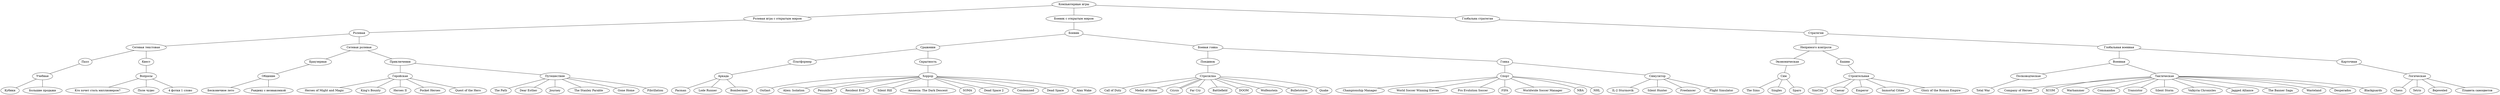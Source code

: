graph game_map {
    //node [shape=circle];
    //нулевой уровень
    //game [label="Компьютерные игры"];

    // первый уровень
    "Компьютерные игры";

    // второй уровень
    "Ролевая игра с открытым миром";
    "Боевик с открытым миром";
    "Глобальна стратегия";

    // третий уровень, ролева игра с открытым миром
    "Ролевая";
    
    // третий уровень, боевик с открытым миром
    "Боевик";
    
    // третий уровень,глобальна стратегия
    "Стратегия";
    
    
    // четвертый уровень, ролевая
    "Сетевая текстовая";
    "Сетевая ролевая";
    
    // четвертый уровень, боевик
    "Сражения";
    "Боевая гонка";
    
    // четвертый уровень, стратегия
    "Непрямого контроля";
    "Глобальная военная";
    
    
    // пятный уровень, сетевая текстовая
    "Пазл";
    "Квест";
    
    // пятный уровень, сетевая ролевая
    "Браузерная";
    "Приключения";
    
    // пятный уровень, сражения
    "Платформер";
    "Скрытность";
    
    // пятный уровень, боевая гонка
    "Поединок";
    "Гонка";
    
    // пятный уровень, непрямого контроля
    "Экономическая";
    "Башни";
    
    // пятный уровень, глобальная военная
    "Военная";
    "Карточная";
    
    
    // шестой уровень, пазл
    "Учебная";
    
    // шестой уровень, квест
    "Вопросы";
    
    // шестой уровень, браузернаяя
    "Общение";
    
    // шестой уровень, приключения
    "Геройская";
    "Путешествия";
    
    // шестой уровень, платформер
    "Аркада";
    
    // шестой уровень, скрытность
    "Хоррор";
    
    // шестой уровень, поединок
    "Стрелялка";
    
    // шестой уровень, гонка
    "Спорт";
    "Симулятор";
    
    // шестой уровень, экономическая
    "Сим";
    
    // шестой уровень, башни
    "Строительная";
    
    // шестой уровень, военная
    "Полководческая";
    "Тактическая";
    
    // шестой уровень, карточная
    "Логическая";
    
    
    // седьмой уровень, учебная
    "Кубики";
    "Большие продажи";
    
    // седьмой уровень, вопросы
    "Кто хочет стать миллионером?";
    "Поле чудес";
    "4 фотки 1 слово";
    
    // седьмой уровень, общение
    "Бесконечное лето";
    "Рандеву с незнакомкой";
    
    // седьмой уровень, геройская
    "Heroes of Might and Magic";
    "King's Bounty";
    "Heroes II";
    "Pocket Heroes";
    "Quest of the Hero";
    
    // седьмой уровень, путешествия
    "The Path";
    "Dear Esther";
    "Journey";
    "The Stanley Parable";
    "Gone Home";
    "Fibrillation";
    
    // седьмой уровень, аркада
    "Pacman";
    "Lode Runner";
    "Bomberman";
    
    // седьмой уровень, хоррор
    "Outlast";
    "Alien: Isolation";
    "Penumbra";
    "Resident Evil";
    "Silent Hill";
    "Amnesia: The Dark Descent";
    "SOMA";
    "Dead Space 2";
    "Condemned";
    "Dead Space";
    "Alan Wake";
    
    // седьмой уровень, стрелялка
    "Call of Duty";
    "Medal of Honor";
    "Crysis";
    "Far Cry";
    "Battlefield";
    "Crysis";
    "DOOM";
    "Wolfenstein";
    "Bulletstorm";
    "Quake";
    
    // седьмой уровень, спорт
    "Championship Manager";
    "World Soccer Winning Eleven";
    "Pro Evolution Soccer";
    "FIFA";
    "Worldwide Soccer Manager";
    "NBA";
    "NHL";
    
    // седьмой уровень, симулятор
    "IL-2 Sturmovik";
    "Silent Hunter";
    "Freelancer";
    "Flight Simulator";
    
    // седьмой уровень, сим
    "The Sims";
    "Singles";
    "Sparo";
    
    
    // седьмой уровень, строительная
    "SimCity";
    "Caesar";
    "Emperor";
    "Immortal Cities";
    "Glory of the Roman Empire";
    
    // седьмой уровень, полководческая
    "Total War";
    
    // седьмой уровень, тактическая
    "Company of Heroes";
    "XCOM";
    "Warhammer";
    "Commandos";
    "Transistor";
    "Silent Storm";
    "Valkyria Chronicles";
    "Jagged Alliance";
    "The Banner Saga";
    "Wasteland";
    "Desperados";
    "Blackguards";
    
    // седьмой уровень, логическая
    "Chess";
    "Tetris";
    "Bejeweled";
    "Планета самоцветов";



//////////////////////////////////////////////////////////////////////////
//     //построение графа
    "Компьютерные игры" -- "Ролевая игра с открытым миром";
    "Компьютерные игры" -- "Боевик с открытым миром";
    "Компьютерные игры" -- "Глобальна стратегия";
    
    "Ролевая игра с открытым миром" -- "Ролевая";
    "Боевик с открытым миром" -- "Боевик";
    "Глобальна стратегия" -- "Стратегия";
    
    "Ролевая" -- "Сетевая текстовая";
    "Ролевая" -- "Сетевая ролевая";
    
    "Боевик" -- "Сражения";
    "Боевик" -- "Боевая гонка";
    
    "Стратегия" -- "Непрямого контроля";
    "Стратегия" -- "Глобальная военная";
    
    "Сетевая текстовая" -- "Пазл";
    "Сетевая текстовая" -- "Квест";
    
    "Сетевая ролевая" -- "Браузерная";
    "Сетевая ролевая" -- "Приключения";
    
    "Сражения" -- "Платформер";
    "Сражения" -- "Скрытность";
    
    "Боевая гонка" -- "Поединок";
    "Боевая гонка" -- "Гонка";
    
    "Непрямого контроля" -- "Экономическая";
    "Непрямого контроля" -- "Башни";
    
    "Глобальная военная" -- "Военная";
    "Глобальная военная" -- "Карточная";
    
    
    "Пазл" -- "Учебная";
    
    "Квест" -- "Вопросы";
    
    "Браузерная" -- "Общение";
    
    "Приключения" -- "Геройская";
    "Приключения" -- "Путешествия";

    "Платформер" -- "Аркада";
    
    "Скрытность" -- "Хоррор";
    
    "Поединок" -- "Стрелялка";
    
    "Гонка" -- "Спорт";
    "Гонка" -- "Симулятор";
    
    "Экономическая" -- "Сим";
    
    "Башни" -- "Строительная";
    
    "Военная" -- "Полководческая";
    "Военная" -- "Тактическая";
    
    "Карточная" -- "Логическая";
    
    
    "Учебная" -- "Кубики";
    "Учебная" -- "Большие продажи";
    
    "Вопросы" -- "Кто хочет стать миллионером?";
    "Вопросы" -- "Поле чудес";
    "Вопросы" -- "4 фотки 1 слово";
    
    "Общение" -- "Бесконечное лето";
    "Общение" -- "Рандеву с незнакомкой";
    
    "Геройская" -- "Heroes of Might and Magic";
    "Геройская" -- "King's Bounty";
    "Геройская" -- "Heroes II";
    "Геройская" -- "Pocket Heroes";
    "Геройская" -- "Quest of the Hero";

    "Путешествия" -- "The Path";
    "Путешествия" -- "Dear Esther";
    "Путешествия" -- "Journey";
    "Путешествия" -- "The Stanley Parable";
    "Путешествия" -- "Gone Home";
    "Путешествия" -- "Fibrillation";
    
    "Аркада" -- "Pacman";
    "Аркада" -- "Lode Runner";
    "Аркада" -- "Bomberman";
    
    "Хоррор" -- "Outlast";
    "Хоррор" -- "Alien: Isolation";
    "Хоррор" -- "Penumbra";
    "Хоррор" -- "Resident Evil";
    "Хоррор" -- "Silent Hill";
    "Хоррор" -- "Amnesia: The Dark Descent";
    "Хоррор" -- "SOMA";
    "Хоррор" -- "Dead Space 2";
    "Хоррор" -- "Condemned";
    "Хоррор" -- "Dead Space";
    "Хоррор" -- "Alan Wake";
    
    "Стрелялка" -- "Call of Duty";
    "Стрелялка" -- "Medal of Honor";
    "Стрелялка" -- "Crysis";
    "Стрелялка" -- "Far Cry";
    "Стрелялка" -- "Battlefield";
    "Стрелялка" -- "Crysis";
    "Стрелялка" -- "DOOM";
    "Стрелялка" -- "Wolfenstein";
    "Стрелялка" -- "Bulletstorm";
    "Стрелялка" -- "Quake";
    
    "Спорт" -- "Championship Manager";
    "Спорт" -- "World Soccer Winning Eleven";
    "Спорт" -- "Pro Evolution Soccer";
    "Спорт" -- "FIFA";
    "Спорт" -- "Worldwide Soccer Manager";
    "Спорт" -- "NBA";
    "Спорт" -- "NHL";
    
    "Симулятор" -- "IL-2 Sturmovik";
    "Симулятор" -- "Silent Hunter";
    "Симулятор" -- "Freelancer";
    "Симулятор" -- "Flight Simulator";
    
    "Сим" -- "The Sims";
    "Сим" -- "Singles";
    "Сим" -- "Sparo";
    
    "Строительная" -- "SimCity";
    "Строительная" -- "Caesar";
    "Строительная" -- "Emperor";
    "Строительная" -- "Immortal Cities";
    "Строительная" -- "Glory of the Roman Empire";
    
    "Полководческая" -- "Total War";
    
    "Тактическая" -- "Company of Heroes";
    "Тактическая" -- "XCOM";
    "Тактическая" -- "Warhammer";
    "Тактическая" -- "Commandos";
    "Тактическая" -- "Transistor";
    "Тактическая" -- "Silent Storm";
    "Тактическая" -- "Valkyria Chronicles";
    "Тактическая" -- "Jagged Alliance";
    "Тактическая" -- "The Banner Saga";
    "Тактическая" -- "Wasteland";
    "Тактическая" -- "Desperados";
    "Тактическая" -- "Blackguards";
    
    "Логическая" -- "Chess";
    "Логическая" -- "Tetris";
    "Логическая" -- "Bejeweled";
    "Логическая" -- "Планета самоцветов";
}
